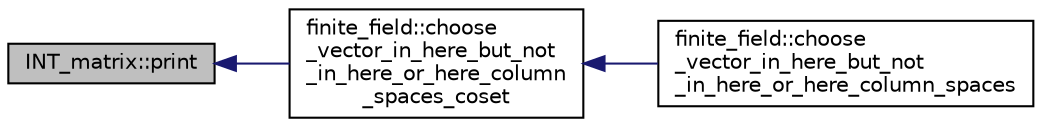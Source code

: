 digraph "INT_matrix::print"
{
  edge [fontname="Helvetica",fontsize="10",labelfontname="Helvetica",labelfontsize="10"];
  node [fontname="Helvetica",fontsize="10",shape=record];
  rankdir="LR";
  Node23 [label="INT_matrix::print",height=0.2,width=0.4,color="black", fillcolor="grey75", style="filled", fontcolor="black"];
  Node23 -> Node24 [dir="back",color="midnightblue",fontsize="10",style="solid",fontname="Helvetica"];
  Node24 [label="finite_field::choose\l_vector_in_here_but_not\l_in_here_or_here_column\l_spaces_coset",height=0.2,width=0.4,color="black", fillcolor="white", style="filled",URL="$df/d5a/classfinite__field.html#abc76e2467c736517b652ca6eb8e1bb83"];
  Node24 -> Node25 [dir="back",color="midnightblue",fontsize="10",style="solid",fontname="Helvetica"];
  Node25 [label="finite_field::choose\l_vector_in_here_but_not\l_in_here_or_here_column_spaces",height=0.2,width=0.4,color="black", fillcolor="white", style="filled",URL="$df/d5a/classfinite__field.html#a688e9d56f73ca63e74692747ab55f621"];
}
